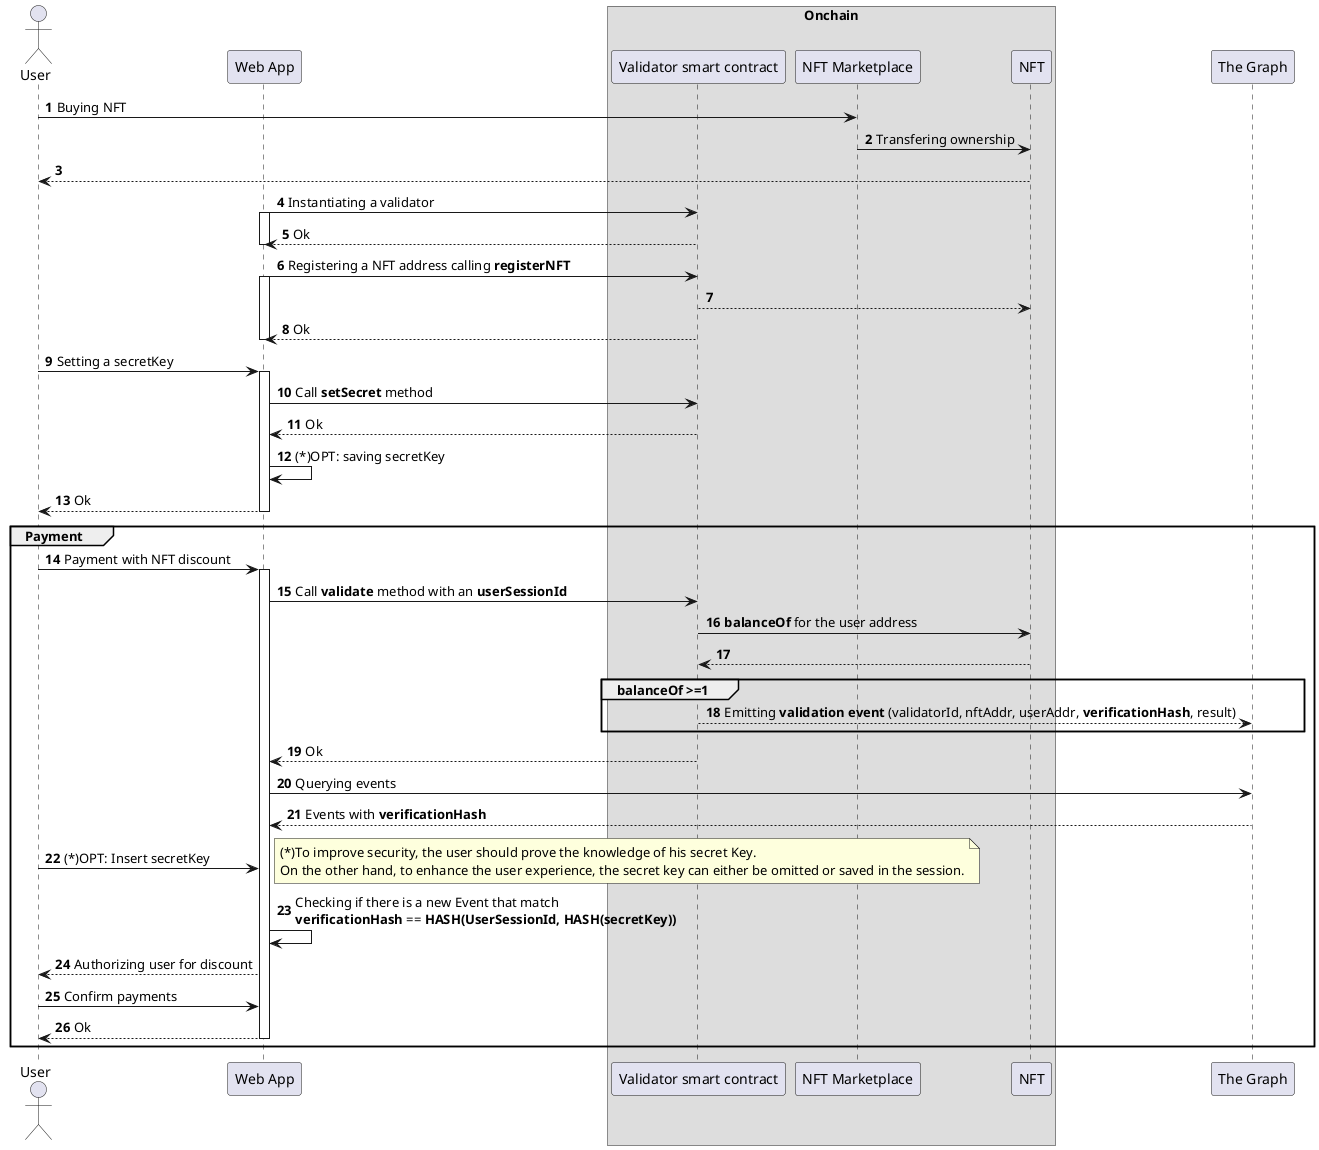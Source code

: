 @startuml 
autonumber
actor user as "User"
participant client as "Web App"
box "Onchain"
	participant validator as "Validator smart contract"
	participant nftm as "NFT Marketplace"
	participant nft as "NFT"
end box 
participant graph as "The Graph"

user -> nftm: Buying NFT
nftm -> nft: Transfering ownership
nft --> user

client -> validator: Instantiating a validator
activate client
validator --> client: Ok
deactivate client
client -> validator: Registering a NFT address calling **registerNFT**
activate client
validator --> nft
validator --> client: Ok
deactivate client

user -> client: Setting a secretKey
activate client
client -> validator: Call **setSecret** method
validator --> client: Ok 
client -> client: (*)OPT: saving secretKey
client --> user: Ok
deactivate client
group Payment
		user -> client: Payment with NFT discount  
	activate client
		client -> validator: Call **validate** method with an **userSessionId**
		validator -> nft: **balanceOf** for the user address 
		nft --> validator

		group balanceOf >=1
			validator --> graph: Emitting **validation event** (validatorId, nftAddr, userAddr, **verificationHash**, result)
		end group
		validator --> client: Ok

		client -> graph: Querying events
		graph --> client: Events with **verificationHash**
		user -> client: (*)OPT: Insert secretKey
		note right: (*)To improve security, the user should prove the knowledge of his secret Key.\nOn the other hand, to enhance the user experience, the secret key can either be omitted or saved in the session.
		client -> client: Checking if there is a new Event that match\n**verificationHash** == **HASH(UserSessionId, HASH(secretKey))**
		client  --> user: Authorizing user for discount
		user -> client: Confirm payments
		client --> user: Ok
	deactivate client
end group
@enduml